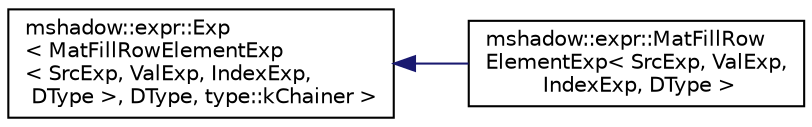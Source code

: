 digraph "Graphical Class Hierarchy"
{
 // LATEX_PDF_SIZE
  edge [fontname="Helvetica",fontsize="10",labelfontname="Helvetica",labelfontsize="10"];
  node [fontname="Helvetica",fontsize="10",shape=record];
  rankdir="LR";
  Node0 [label="mshadow::expr::Exp\l\< MatFillRowElementExp\l\< SrcExp, ValExp, IndexExp,\l DType \>, DType, type::kChainer \>",height=0.2,width=0.4,color="black", fillcolor="white", style="filled",URL="$structmshadow_1_1expr_1_1Exp.html",tooltip=" "];
  Node0 -> Node1 [dir="back",color="midnightblue",fontsize="10",style="solid",fontname="Helvetica"];
  Node1 [label="mshadow::expr::MatFillRow\lElementExp\< SrcExp, ValExp,\l IndexExp, DType \>",height=0.2,width=0.4,color="black", fillcolor="white", style="filled",URL="$structmshadow_1_1expr_1_1MatFillRowElementExp.html",tooltip="Set value of a specific element in each line of the data matrix."];
}
